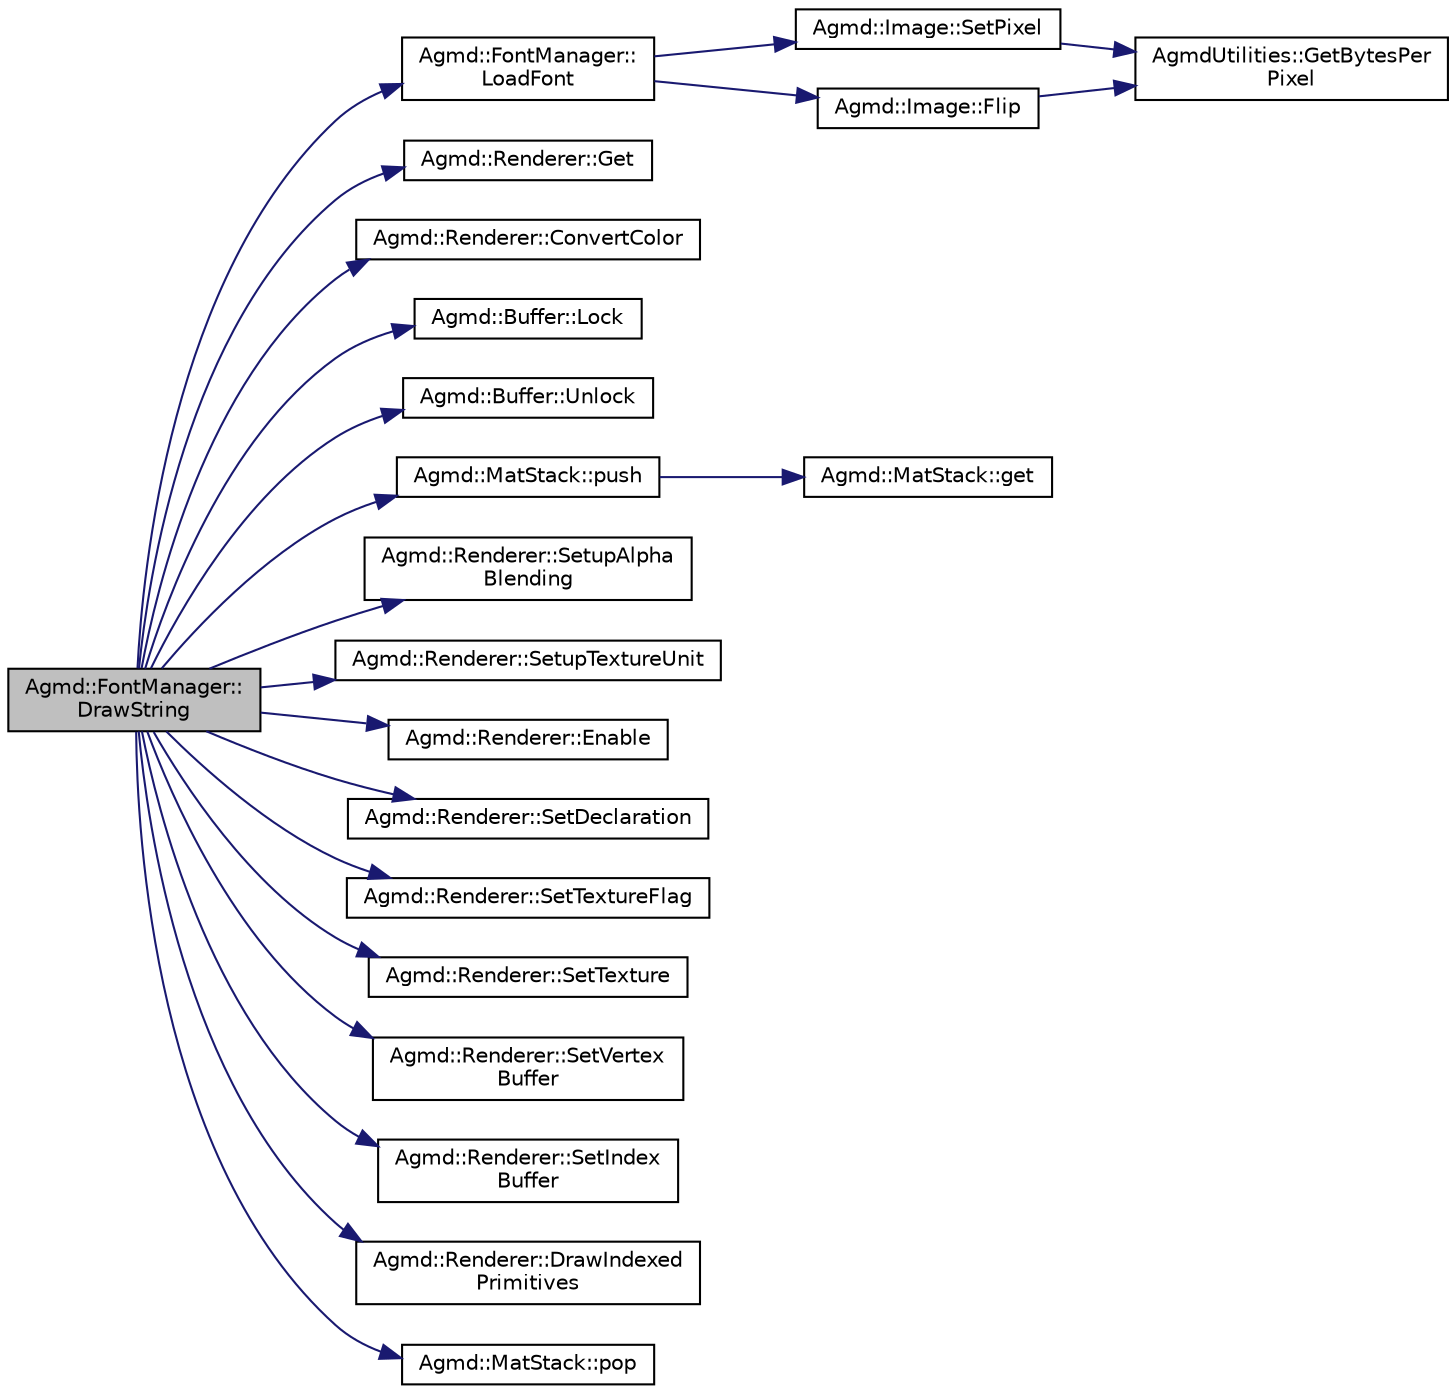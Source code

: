 digraph "Agmd::FontManager::DrawString"
{
  edge [fontname="Helvetica",fontsize="10",labelfontname="Helvetica",labelfontsize="10"];
  node [fontname="Helvetica",fontsize="10",shape=record];
  rankdir="LR";
  Node1 [label="Agmd::FontManager::\lDrawString",height=0.2,width=0.4,color="black", fillcolor="grey75", style="filled" fontcolor="black"];
  Node1 -> Node2 [color="midnightblue",fontsize="10",style="solid",fontname="Helvetica"];
  Node2 [label="Agmd::FontManager::\lLoadFont",height=0.2,width=0.4,color="black", fillcolor="white", style="filled",URL="$class_agmd_1_1_font_manager.html#a632744ec856e0bbbf63eae5ec8f13092"];
  Node2 -> Node3 [color="midnightblue",fontsize="10",style="solid",fontname="Helvetica"];
  Node3 [label="Agmd::Image::SetPixel",height=0.2,width=0.4,color="black", fillcolor="white", style="filled",URL="$class_agmd_1_1_image.html#aef1f82c5377735b70e03bd50b9c349c7"];
  Node3 -> Node4 [color="midnightblue",fontsize="10",style="solid",fontname="Helvetica"];
  Node4 [label="AgmdUtilities::GetBytesPer\lPixel",height=0.2,width=0.4,color="black", fillcolor="white", style="filled",URL="$namespace_agmd_utilities.html#a2652f08860fb5eb126af8afd4245b96a"];
  Node2 -> Node5 [color="midnightblue",fontsize="10",style="solid",fontname="Helvetica"];
  Node5 [label="Agmd::Image::Flip",height=0.2,width=0.4,color="black", fillcolor="white", style="filled",URL="$class_agmd_1_1_image.html#a7baa6c5c7e3f3d356af00742feedd2f0"];
  Node5 -> Node4 [color="midnightblue",fontsize="10",style="solid",fontname="Helvetica"];
  Node1 -> Node6 [color="midnightblue",fontsize="10",style="solid",fontname="Helvetica"];
  Node6 [label="Agmd::Renderer::Get",height=0.2,width=0.4,color="black", fillcolor="white", style="filled",URL="$class_agmd_1_1_renderer.html#a67e06733ccca8b2d044a1ec026168e3d"];
  Node1 -> Node7 [color="midnightblue",fontsize="10",style="solid",fontname="Helvetica"];
  Node7 [label="Agmd::Renderer::ConvertColor",height=0.2,width=0.4,color="black", fillcolor="white", style="filled",URL="$class_agmd_1_1_renderer.html#a24e16271359e08bf56045317a01003d5"];
  Node1 -> Node8 [color="midnightblue",fontsize="10",style="solid",fontname="Helvetica"];
  Node8 [label="Agmd::Buffer::Lock",height=0.2,width=0.4,color="black", fillcolor="white", style="filled",URL="$class_agmd_1_1_buffer.html#a9759a61b1d34b61357d0cf9f945d9a73"];
  Node1 -> Node9 [color="midnightblue",fontsize="10",style="solid",fontname="Helvetica"];
  Node9 [label="Agmd::Buffer::Unlock",height=0.2,width=0.4,color="black", fillcolor="white", style="filled",URL="$class_agmd_1_1_buffer.html#ab9cf19b2464346ce3b1d74d3c86588f9"];
  Node1 -> Node10 [color="midnightblue",fontsize="10",style="solid",fontname="Helvetica"];
  Node10 [label="Agmd::MatStack::push",height=0.2,width=0.4,color="black", fillcolor="white", style="filled",URL="$class_agmd_1_1_mat_stack.html#afe460b6af1fb5a631e8c7710bdeea28b"];
  Node10 -> Node11 [color="midnightblue",fontsize="10",style="solid",fontname="Helvetica"];
  Node11 [label="Agmd::MatStack::get",height=0.2,width=0.4,color="black", fillcolor="white", style="filled",URL="$class_agmd_1_1_mat_stack.html#ac897141ceb57d767029c31932b378eaa"];
  Node1 -> Node12 [color="midnightblue",fontsize="10",style="solid",fontname="Helvetica"];
  Node12 [label="Agmd::Renderer::SetupAlpha\lBlending",height=0.2,width=0.4,color="black", fillcolor="white", style="filled",URL="$class_agmd_1_1_renderer.html#aaa4834b38dcc708e7b78df2aa514a5ef"];
  Node1 -> Node13 [color="midnightblue",fontsize="10",style="solid",fontname="Helvetica"];
  Node13 [label="Agmd::Renderer::SetupTextureUnit",height=0.2,width=0.4,color="black", fillcolor="white", style="filled",URL="$class_agmd_1_1_renderer.html#ae8ee403f182a33a7ae5ae56916bd2797"];
  Node1 -> Node14 [color="midnightblue",fontsize="10",style="solid",fontname="Helvetica"];
  Node14 [label="Agmd::Renderer::Enable",height=0.2,width=0.4,color="black", fillcolor="white", style="filled",URL="$class_agmd_1_1_renderer.html#a964f09142c238329dd5716413330219a"];
  Node1 -> Node15 [color="midnightblue",fontsize="10",style="solid",fontname="Helvetica"];
  Node15 [label="Agmd::Renderer::SetDeclaration",height=0.2,width=0.4,color="black", fillcolor="white", style="filled",URL="$class_agmd_1_1_renderer.html#a3b7177938aefa8db8faa9d83eeb41b86"];
  Node1 -> Node16 [color="midnightblue",fontsize="10",style="solid",fontname="Helvetica"];
  Node16 [label="Agmd::Renderer::SetTextureFlag",height=0.2,width=0.4,color="black", fillcolor="white", style="filled",URL="$class_agmd_1_1_renderer.html#ab1033cd7539cdcb7c1693ef87592fc76"];
  Node1 -> Node17 [color="midnightblue",fontsize="10",style="solid",fontname="Helvetica"];
  Node17 [label="Agmd::Renderer::SetTexture",height=0.2,width=0.4,color="black", fillcolor="white", style="filled",URL="$class_agmd_1_1_renderer.html#af3c3a8a33e870a40d4fbdb957959c4f4"];
  Node1 -> Node18 [color="midnightblue",fontsize="10",style="solid",fontname="Helvetica"];
  Node18 [label="Agmd::Renderer::SetVertex\lBuffer",height=0.2,width=0.4,color="black", fillcolor="white", style="filled",URL="$class_agmd_1_1_renderer.html#add30039e42c3b079a6ef09bbc760b285"];
  Node1 -> Node19 [color="midnightblue",fontsize="10",style="solid",fontname="Helvetica"];
  Node19 [label="Agmd::Renderer::SetIndex\lBuffer",height=0.2,width=0.4,color="black", fillcolor="white", style="filled",URL="$class_agmd_1_1_renderer.html#a4f92be460ecb6a1ce8ce6c41b423e20f"];
  Node1 -> Node20 [color="midnightblue",fontsize="10",style="solid",fontname="Helvetica"];
  Node20 [label="Agmd::Renderer::DrawIndexed\lPrimitives",height=0.2,width=0.4,color="black", fillcolor="white", style="filled",URL="$class_agmd_1_1_renderer.html#a048e749e79dc3f0e18440a18cb5a4d37"];
  Node1 -> Node21 [color="midnightblue",fontsize="10",style="solid",fontname="Helvetica"];
  Node21 [label="Agmd::MatStack::pop",height=0.2,width=0.4,color="black", fillcolor="white", style="filled",URL="$class_agmd_1_1_mat_stack.html#a88b4892b6c36a01b3b651ca0de1c6e32"];
}
